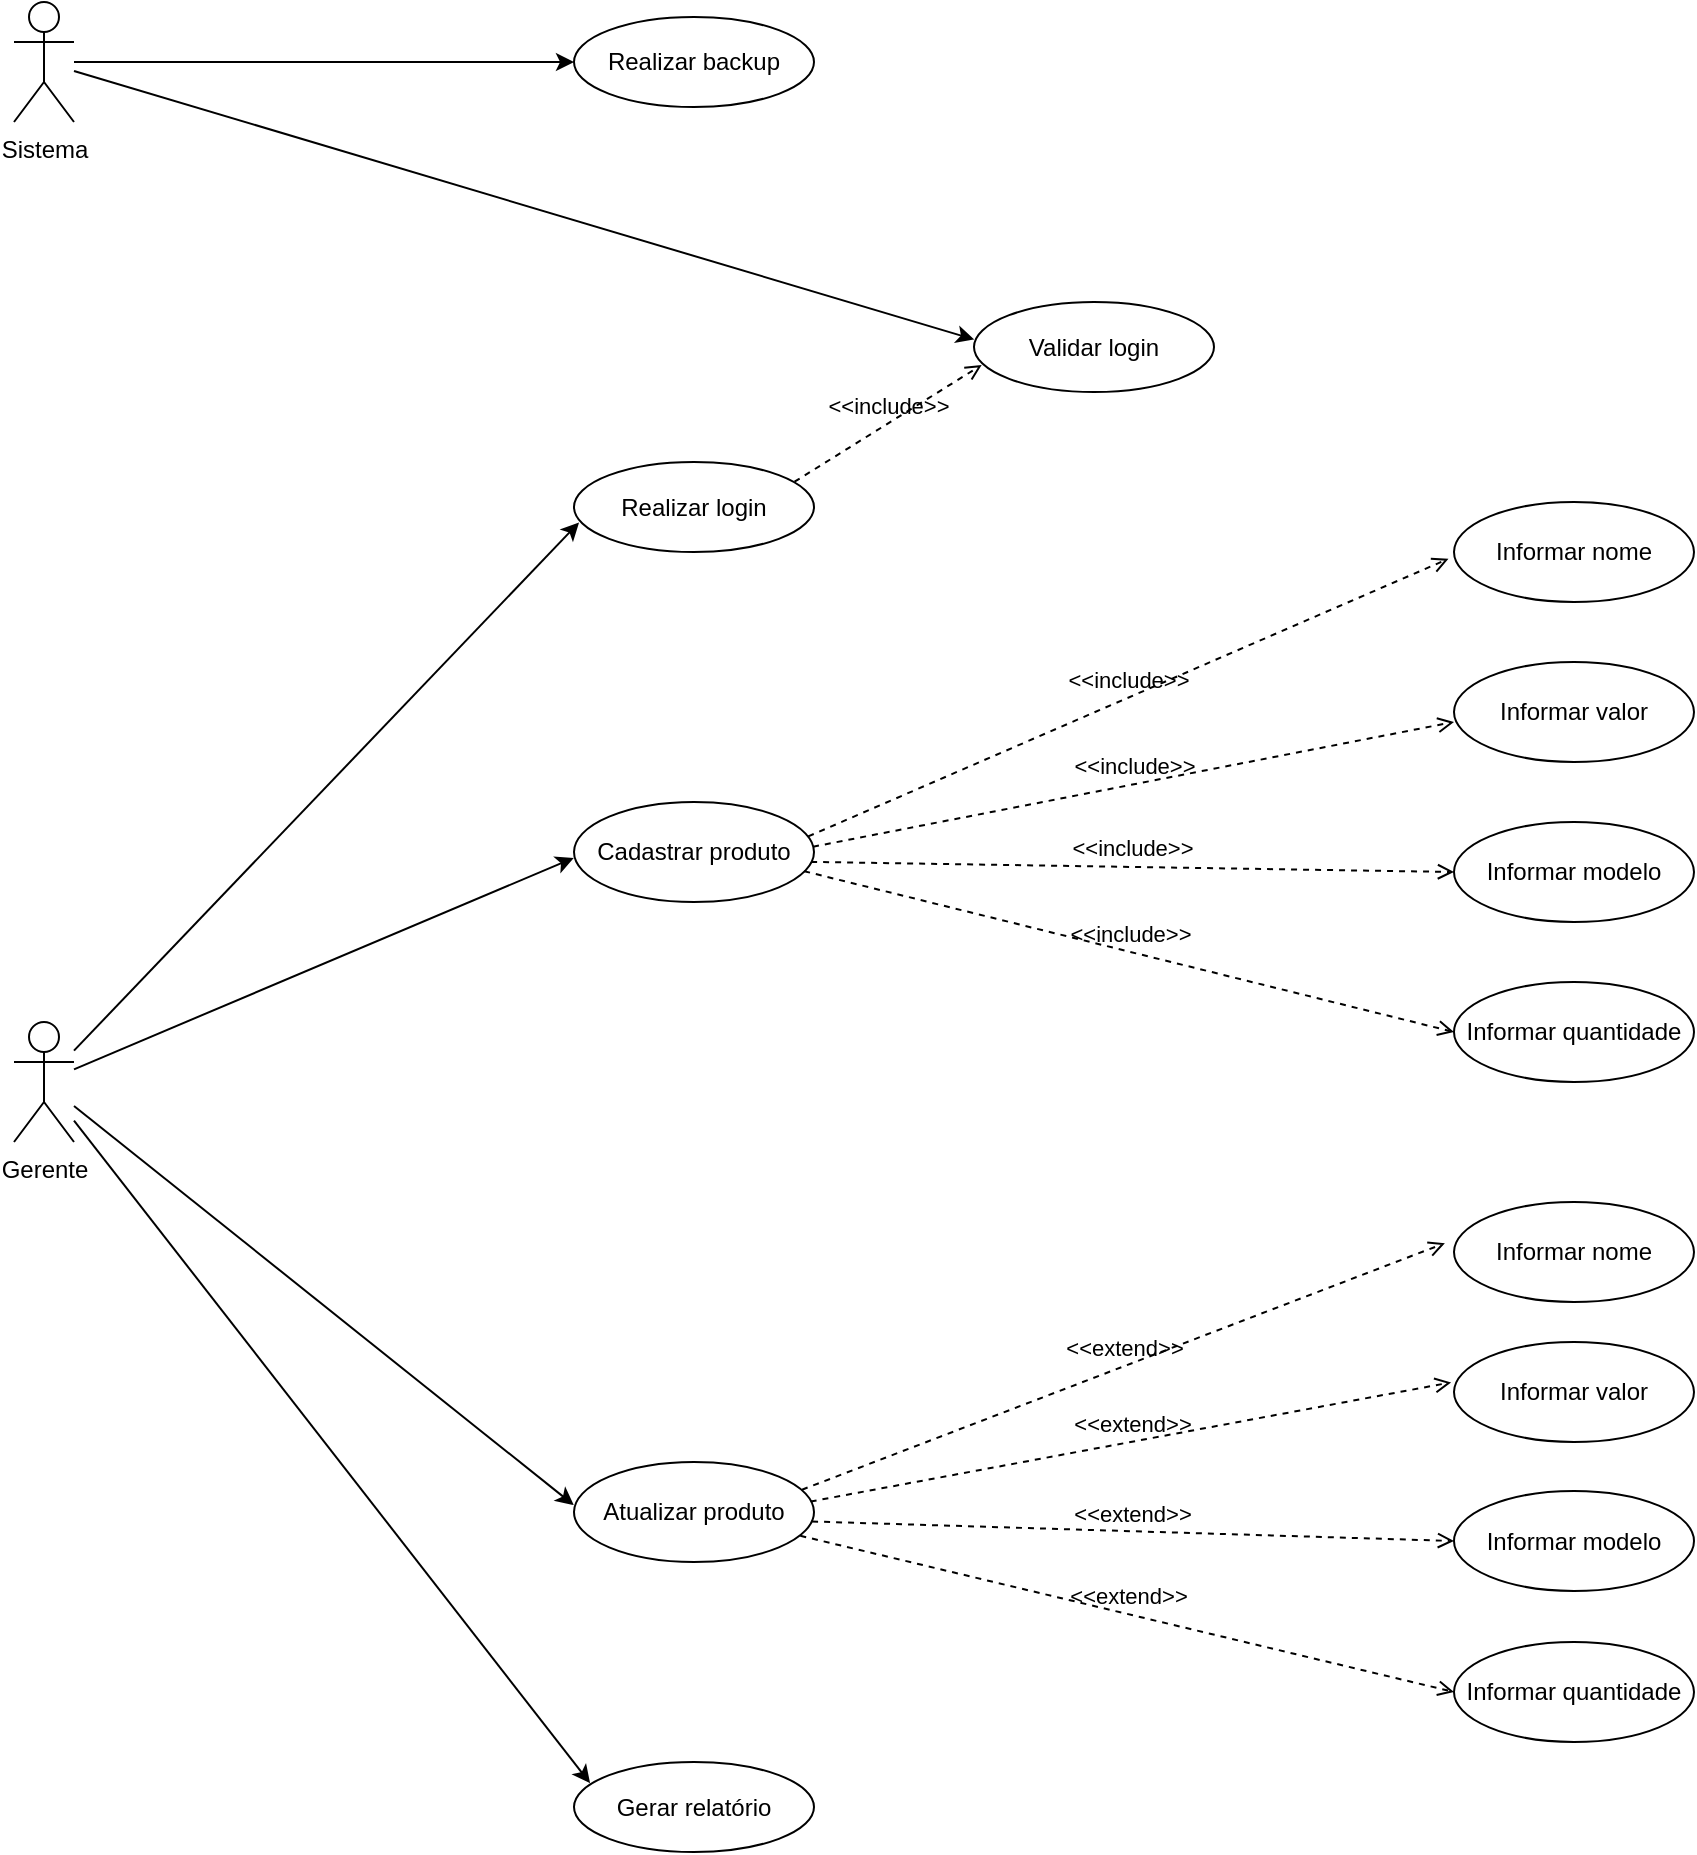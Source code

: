 <mxfile version="22.0.3" type="github">
  <diagram name="Página-1" id="ztL1O3gK1dvuwlS-sLS7">
    <mxGraphModel dx="3218" dy="2235" grid="1" gridSize="10" guides="1" tooltips="1" connect="1" arrows="1" fold="1" page="1" pageScale="1" pageWidth="827" pageHeight="1169" math="0" shadow="0">
      <root>
        <mxCell id="0" />
        <mxCell id="1" parent="0" />
        <mxCell id="gHAzOdCp349uvU_sx56F-2" value="Cadastrar produto" style="ellipse;whiteSpace=wrap;html=1;" vertex="1" parent="1">
          <mxGeometry x="160" y="160" width="120" height="50" as="geometry" />
        </mxCell>
        <mxCell id="gHAzOdCp349uvU_sx56F-8" value="Informar nome" style="ellipse;whiteSpace=wrap;html=1;" vertex="1" parent="1">
          <mxGeometry x="600" y="10" width="120" height="50" as="geometry" />
        </mxCell>
        <mxCell id="gHAzOdCp349uvU_sx56F-11" value="Informar valor" style="ellipse;whiteSpace=wrap;html=1;" vertex="1" parent="1">
          <mxGeometry x="600" y="90" width="120" height="50" as="geometry" />
        </mxCell>
        <mxCell id="gHAzOdCp349uvU_sx56F-14" value="Informar modelo" style="ellipse;whiteSpace=wrap;html=1;" vertex="1" parent="1">
          <mxGeometry x="600" y="170" width="120" height="50" as="geometry" />
        </mxCell>
        <mxCell id="gHAzOdCp349uvU_sx56F-15" value="Informar quantidade" style="ellipse;whiteSpace=wrap;html=1;" vertex="1" parent="1">
          <mxGeometry x="600" y="250" width="120" height="50" as="geometry" />
        </mxCell>
        <mxCell id="gHAzOdCp349uvU_sx56F-26" value="&lt;div&gt;Gerente&lt;/div&gt;&lt;div&gt;&lt;br&gt;&lt;/div&gt;" style="shape=umlActor;verticalLabelPosition=bottom;verticalAlign=top;html=1;" vertex="1" parent="1">
          <mxGeometry x="-120" y="270" width="30" height="60" as="geometry" />
        </mxCell>
        <mxCell id="gHAzOdCp349uvU_sx56F-29" value="&amp;lt;&amp;lt;include&amp;gt;&amp;gt;" style="html=1;verticalAlign=bottom;labelBackgroundColor=none;endArrow=open;endFill=0;dashed=1;rounded=0;exitX=0.959;exitY=0.692;exitDx=0;exitDy=0;exitPerimeter=0;entryX=0;entryY=0.5;entryDx=0;entryDy=0;" edge="1" parent="1" source="gHAzOdCp349uvU_sx56F-2" target="gHAzOdCp349uvU_sx56F-15">
          <mxGeometry width="160" relative="1" as="geometry">
            <mxPoint x="160" y="100" as="sourcePoint" />
            <mxPoint x="320" y="100" as="targetPoint" />
          </mxGeometry>
        </mxCell>
        <mxCell id="gHAzOdCp349uvU_sx56F-30" value="&amp;lt;&amp;lt;include&amp;gt;&amp;gt;" style="html=1;verticalAlign=bottom;labelBackgroundColor=none;endArrow=open;endFill=0;dashed=1;rounded=0;exitX=0.988;exitY=0.599;exitDx=0;exitDy=0;exitPerimeter=0;entryX=0;entryY=0.5;entryDx=0;entryDy=0;" edge="1" parent="1" source="gHAzOdCp349uvU_sx56F-2" target="gHAzOdCp349uvU_sx56F-14">
          <mxGeometry width="160" relative="1" as="geometry">
            <mxPoint x="170" y="110" as="sourcePoint" />
            <mxPoint x="330" y="110" as="targetPoint" />
          </mxGeometry>
        </mxCell>
        <mxCell id="gHAzOdCp349uvU_sx56F-31" value="&amp;lt;&amp;lt;include&amp;gt;&amp;gt;" style="html=1;verticalAlign=bottom;labelBackgroundColor=none;endArrow=open;endFill=0;dashed=1;rounded=0;exitX=0.996;exitY=0.447;exitDx=0;exitDy=0;exitPerimeter=0;entryX=0;entryY=0.6;entryDx=0;entryDy=0;entryPerimeter=0;" edge="1" parent="1" source="gHAzOdCp349uvU_sx56F-2" target="gHAzOdCp349uvU_sx56F-11">
          <mxGeometry width="160" relative="1" as="geometry">
            <mxPoint x="180" y="120" as="sourcePoint" />
            <mxPoint x="340" y="120" as="targetPoint" />
          </mxGeometry>
        </mxCell>
        <mxCell id="gHAzOdCp349uvU_sx56F-32" value="&amp;lt;&amp;lt;include&amp;gt;&amp;gt;" style="html=1;verticalAlign=bottom;labelBackgroundColor=none;endArrow=open;endFill=0;dashed=1;rounded=0;entryX=-0.023;entryY=0.568;entryDx=0;entryDy=0;entryPerimeter=0;exitX=0.976;exitY=0.344;exitDx=0;exitDy=0;exitPerimeter=0;" edge="1" parent="1" source="gHAzOdCp349uvU_sx56F-2" target="gHAzOdCp349uvU_sx56F-8">
          <mxGeometry width="160" relative="1" as="geometry">
            <mxPoint x="210" y="150" as="sourcePoint" />
            <mxPoint x="370" y="150" as="targetPoint" />
          </mxGeometry>
        </mxCell>
        <mxCell id="gHAzOdCp349uvU_sx56F-33" value="" style="endArrow=classic;html=1;rounded=0;entryX=-0.001;entryY=0.559;entryDx=0;entryDy=0;entryPerimeter=0;" edge="1" parent="1" source="gHAzOdCp349uvU_sx56F-26" target="gHAzOdCp349uvU_sx56F-2">
          <mxGeometry width="50" height="50" relative="1" as="geometry">
            <mxPoint x="390" y="270" as="sourcePoint" />
            <mxPoint x="440" y="220" as="targetPoint" />
          </mxGeometry>
        </mxCell>
        <mxCell id="gHAzOdCp349uvU_sx56F-34" value="Atualizar produto" style="ellipse;whiteSpace=wrap;html=1;" vertex="1" parent="1">
          <mxGeometry x="160" y="490" width="120" height="50" as="geometry" />
        </mxCell>
        <mxCell id="gHAzOdCp349uvU_sx56F-35" value="" style="endArrow=classic;html=1;rounded=0;entryX=-0.001;entryY=0.431;entryDx=0;entryDy=0;entryPerimeter=0;" edge="1" parent="1" source="gHAzOdCp349uvU_sx56F-26" target="gHAzOdCp349uvU_sx56F-34">
          <mxGeometry width="50" height="50" relative="1" as="geometry">
            <mxPoint x="250" y="330" as="sourcePoint" />
            <mxPoint x="300" y="280" as="targetPoint" />
          </mxGeometry>
        </mxCell>
        <mxCell id="gHAzOdCp349uvU_sx56F-36" value="Realizar login" style="ellipse;whiteSpace=wrap;html=1;" vertex="1" parent="1">
          <mxGeometry x="160" y="-10" width="120" height="45" as="geometry" />
        </mxCell>
        <mxCell id="gHAzOdCp349uvU_sx56F-37" value="" style="endArrow=classic;html=1;rounded=0;entryX=0.021;entryY=0.672;entryDx=0;entryDy=0;entryPerimeter=0;" edge="1" parent="1" source="gHAzOdCp349uvU_sx56F-26" target="gHAzOdCp349uvU_sx56F-36">
          <mxGeometry width="50" height="50" relative="1" as="geometry">
            <mxPoint x="450" y="310" as="sourcePoint" />
            <mxPoint x="500" y="260" as="targetPoint" />
          </mxGeometry>
        </mxCell>
        <mxCell id="gHAzOdCp349uvU_sx56F-43" value="&amp;lt;&amp;lt;extend&amp;gt;&amp;gt;" style="html=1;verticalAlign=bottom;labelBackgroundColor=none;endArrow=open;endFill=0;dashed=1;rounded=0;entryX=-0.038;entryY=0.412;entryDx=0;entryDy=0;entryPerimeter=0;exitX=0.95;exitY=0.277;exitDx=0;exitDy=0;exitPerimeter=0;" edge="1" parent="1" source="gHAzOdCp349uvU_sx56F-34" target="gHAzOdCp349uvU_sx56F-47">
          <mxGeometry width="160" relative="1" as="geometry">
            <mxPoint x="200" y="310" as="sourcePoint" />
            <mxPoint x="360" y="310" as="targetPoint" />
          </mxGeometry>
        </mxCell>
        <mxCell id="gHAzOdCp349uvU_sx56F-44" value="&amp;lt;&amp;lt;extend&amp;gt;&amp;gt;" style="html=1;verticalAlign=bottom;labelBackgroundColor=none;endArrow=open;endFill=0;dashed=1;rounded=0;entryX=-0.012;entryY=0.404;entryDx=0;entryDy=0;entryPerimeter=0;exitX=0.986;exitY=0.395;exitDx=0;exitDy=0;exitPerimeter=0;" edge="1" parent="1" source="gHAzOdCp349uvU_sx56F-34" target="gHAzOdCp349uvU_sx56F-48">
          <mxGeometry width="160" relative="1" as="geometry">
            <mxPoint x="258" y="413" as="sourcePoint" />
            <mxPoint x="580" y="160" as="targetPoint" />
          </mxGeometry>
        </mxCell>
        <mxCell id="gHAzOdCp349uvU_sx56F-45" value="&amp;lt;&amp;lt;extend&amp;gt;&amp;gt;" style="html=1;verticalAlign=bottom;labelBackgroundColor=none;endArrow=open;endFill=0;dashed=1;rounded=0;entryX=0;entryY=0.5;entryDx=0;entryDy=0;exitX=0.992;exitY=0.595;exitDx=0;exitDy=0;exitPerimeter=0;" edge="1" parent="1" source="gHAzOdCp349uvU_sx56F-34" target="gHAzOdCp349uvU_sx56F-49">
          <mxGeometry width="160" relative="1" as="geometry">
            <mxPoint x="281" y="422" as="sourcePoint" />
            <mxPoint x="580" y="239" as="targetPoint" />
          </mxGeometry>
        </mxCell>
        <mxCell id="gHAzOdCp349uvU_sx56F-46" value="&amp;lt;&amp;lt;extend&amp;gt;&amp;gt;" style="html=1;verticalAlign=bottom;labelBackgroundColor=none;endArrow=open;endFill=0;dashed=1;rounded=0;entryX=0;entryY=0.5;entryDx=0;entryDy=0;exitX=0.943;exitY=0.738;exitDx=0;exitDy=0;exitPerimeter=0;" edge="1" parent="1" source="gHAzOdCp349uvU_sx56F-34" target="gHAzOdCp349uvU_sx56F-50">
          <mxGeometry width="160" relative="1" as="geometry">
            <mxPoint x="288" y="428" as="sourcePoint" />
            <mxPoint x="577" y="320" as="targetPoint" />
          </mxGeometry>
        </mxCell>
        <mxCell id="gHAzOdCp349uvU_sx56F-47" value="Informar nome" style="ellipse;whiteSpace=wrap;html=1;" vertex="1" parent="1">
          <mxGeometry x="600" y="360" width="120" height="50" as="geometry" />
        </mxCell>
        <mxCell id="gHAzOdCp349uvU_sx56F-48" value="Informar valor" style="ellipse;whiteSpace=wrap;html=1;" vertex="1" parent="1">
          <mxGeometry x="600" y="430" width="120" height="50" as="geometry" />
        </mxCell>
        <mxCell id="gHAzOdCp349uvU_sx56F-49" value="Informar modelo" style="ellipse;whiteSpace=wrap;html=1;" vertex="1" parent="1">
          <mxGeometry x="600" y="504.5" width="120" height="50" as="geometry" />
        </mxCell>
        <mxCell id="gHAzOdCp349uvU_sx56F-50" value="Informar quantidade" style="ellipse;whiteSpace=wrap;html=1;" vertex="1" parent="1">
          <mxGeometry x="600" y="580" width="120" height="50" as="geometry" />
        </mxCell>
        <mxCell id="gHAzOdCp349uvU_sx56F-51" value="Gerar relatório" style="ellipse;whiteSpace=wrap;html=1;" vertex="1" parent="1">
          <mxGeometry x="160" y="640" width="120" height="45" as="geometry" />
        </mxCell>
        <mxCell id="gHAzOdCp349uvU_sx56F-52" value="" style="endArrow=classic;html=1;rounded=0;entryX=0.067;entryY=0.235;entryDx=0;entryDy=0;entryPerimeter=0;" edge="1" parent="1" source="gHAzOdCp349uvU_sx56F-26" target="gHAzOdCp349uvU_sx56F-51">
          <mxGeometry width="50" height="50" relative="1" as="geometry">
            <mxPoint x="410" y="360" as="sourcePoint" />
            <mxPoint x="460" y="310" as="targetPoint" />
          </mxGeometry>
        </mxCell>
        <mxCell id="gHAzOdCp349uvU_sx56F-53" value="Sistema" style="shape=umlActor;verticalLabelPosition=bottom;verticalAlign=top;html=1;outlineConnect=0;" vertex="1" parent="1">
          <mxGeometry x="-120" y="-240" width="30" height="60" as="geometry" />
        </mxCell>
        <mxCell id="gHAzOdCp349uvU_sx56F-54" value="Realizar backup" style="ellipse;whiteSpace=wrap;html=1;" vertex="1" parent="1">
          <mxGeometry x="160" y="-232.5" width="120" height="45" as="geometry" />
        </mxCell>
        <mxCell id="gHAzOdCp349uvU_sx56F-55" value="" style="endArrow=classic;html=1;rounded=0;entryX=0;entryY=0.5;entryDx=0;entryDy=0;" edge="1" parent="1" source="gHAzOdCp349uvU_sx56F-53" target="gHAzOdCp349uvU_sx56F-54">
          <mxGeometry width="50" height="50" relative="1" as="geometry">
            <mxPoint x="-20" y="-200" as="sourcePoint" />
            <mxPoint x="-220" y="-550" as="targetPoint" />
          </mxGeometry>
        </mxCell>
        <mxCell id="gHAzOdCp349uvU_sx56F-56" value="&amp;lt;&amp;lt;include&amp;gt;&amp;gt;" style="html=1;verticalAlign=bottom;labelBackgroundColor=none;endArrow=open;endFill=0;dashed=1;rounded=0;entryX=0.032;entryY=0.7;entryDx=0;entryDy=0;exitX=0.919;exitY=0.219;exitDx=0;exitDy=0;exitPerimeter=0;entryPerimeter=0;" edge="1" parent="1" source="gHAzOdCp349uvU_sx56F-36" target="gHAzOdCp349uvU_sx56F-57">
          <mxGeometry width="160" relative="1" as="geometry">
            <mxPoint x="280" as="sourcePoint" />
            <mxPoint x="600" y="-139" as="targetPoint" />
          </mxGeometry>
        </mxCell>
        <mxCell id="gHAzOdCp349uvU_sx56F-57" value="Validar login" style="ellipse;whiteSpace=wrap;html=1;" vertex="1" parent="1">
          <mxGeometry x="360" y="-90" width="120" height="45" as="geometry" />
        </mxCell>
        <mxCell id="gHAzOdCp349uvU_sx56F-58" value="" style="endArrow=classic;html=1;rounded=0;entryX=0.001;entryY=0.417;entryDx=0;entryDy=0;entryPerimeter=0;" edge="1" parent="1" source="gHAzOdCp349uvU_sx56F-53" target="gHAzOdCp349uvU_sx56F-57">
          <mxGeometry width="50" height="50" relative="1" as="geometry">
            <mxPoint x="-80" y="-200" as="sourcePoint" />
            <mxPoint x="170" y="-200" as="targetPoint" />
          </mxGeometry>
        </mxCell>
      </root>
    </mxGraphModel>
  </diagram>
</mxfile>
